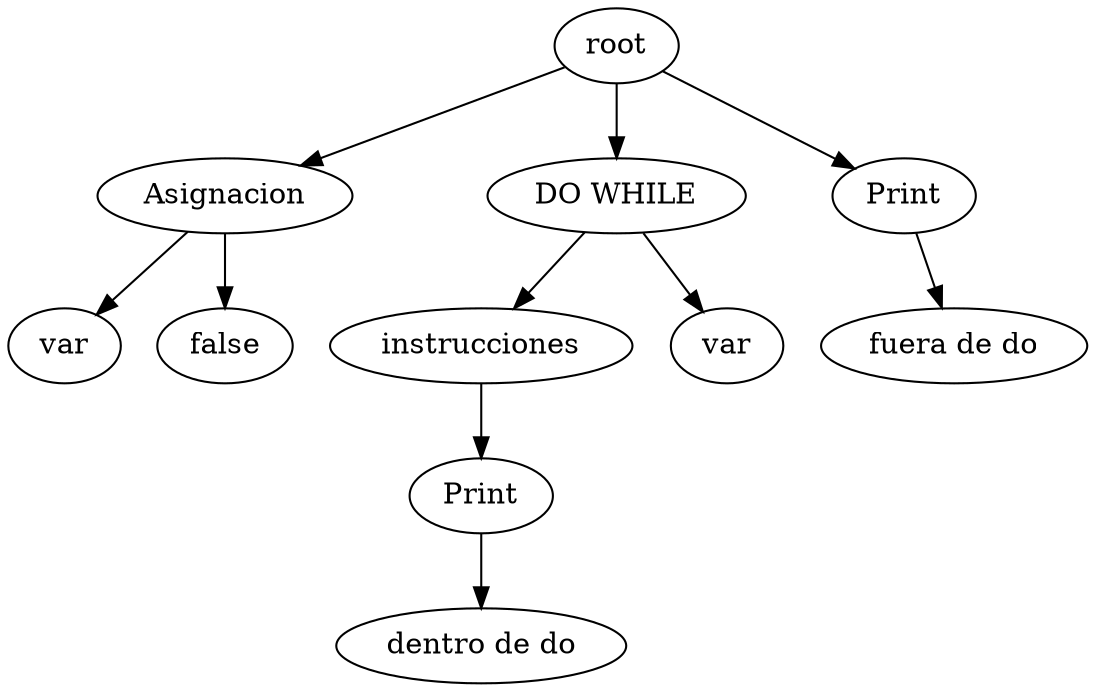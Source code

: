 digraph G{
11 [label = "root"];
2 [label = "var"];
3 [label = "Asignacion"];
3 -> 2;
1 [label = "false"];
3 [label = "Asignacion"];
3 -> 1;
6[label = "instrucciones"];
4 [label = "dentro de do"];
5 [label = "Print"];
5 -> 4;
6 -> 5;
8 [label = "DO WHILE"];
8 -> 6;
7 [label = "var"];
8 [label = "DO WHILE"];
8 -> 7;
9 [label = "fuera de do"];
10 [label = "Print"];
10 -> 9;
11 -> 3;
11 -> 8;
11 -> 10;

}